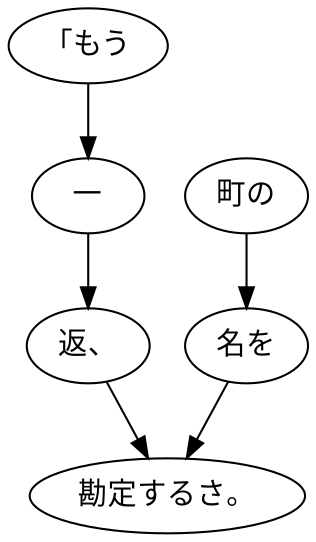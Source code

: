 digraph graph8099 {
	node0 [label="「もう"];
	node1 [label="一"];
	node2 [label="返、"];
	node3 [label="町の"];
	node4 [label="名を"];
	node5 [label="勘定するさ。"];
	node0 -> node1;
	node1 -> node2;
	node2 -> node5;
	node3 -> node4;
	node4 -> node5;
}
